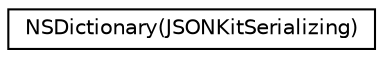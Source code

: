 digraph "Graphical Class Hierarchy"
{
  edge [fontname="Helvetica",fontsize="10",labelfontname="Helvetica",labelfontsize="10"];
  node [fontname="Helvetica",fontsize="10",shape=record];
  rankdir="LR";
  Node1 [label="NSDictionary(JSONKitSerializing)",height=0.2,width=0.4,color="black", fillcolor="white", style="filled",URL="$category_n_s_dictionary_07_j_s_o_n_kit_serializing_08.html"];
}
